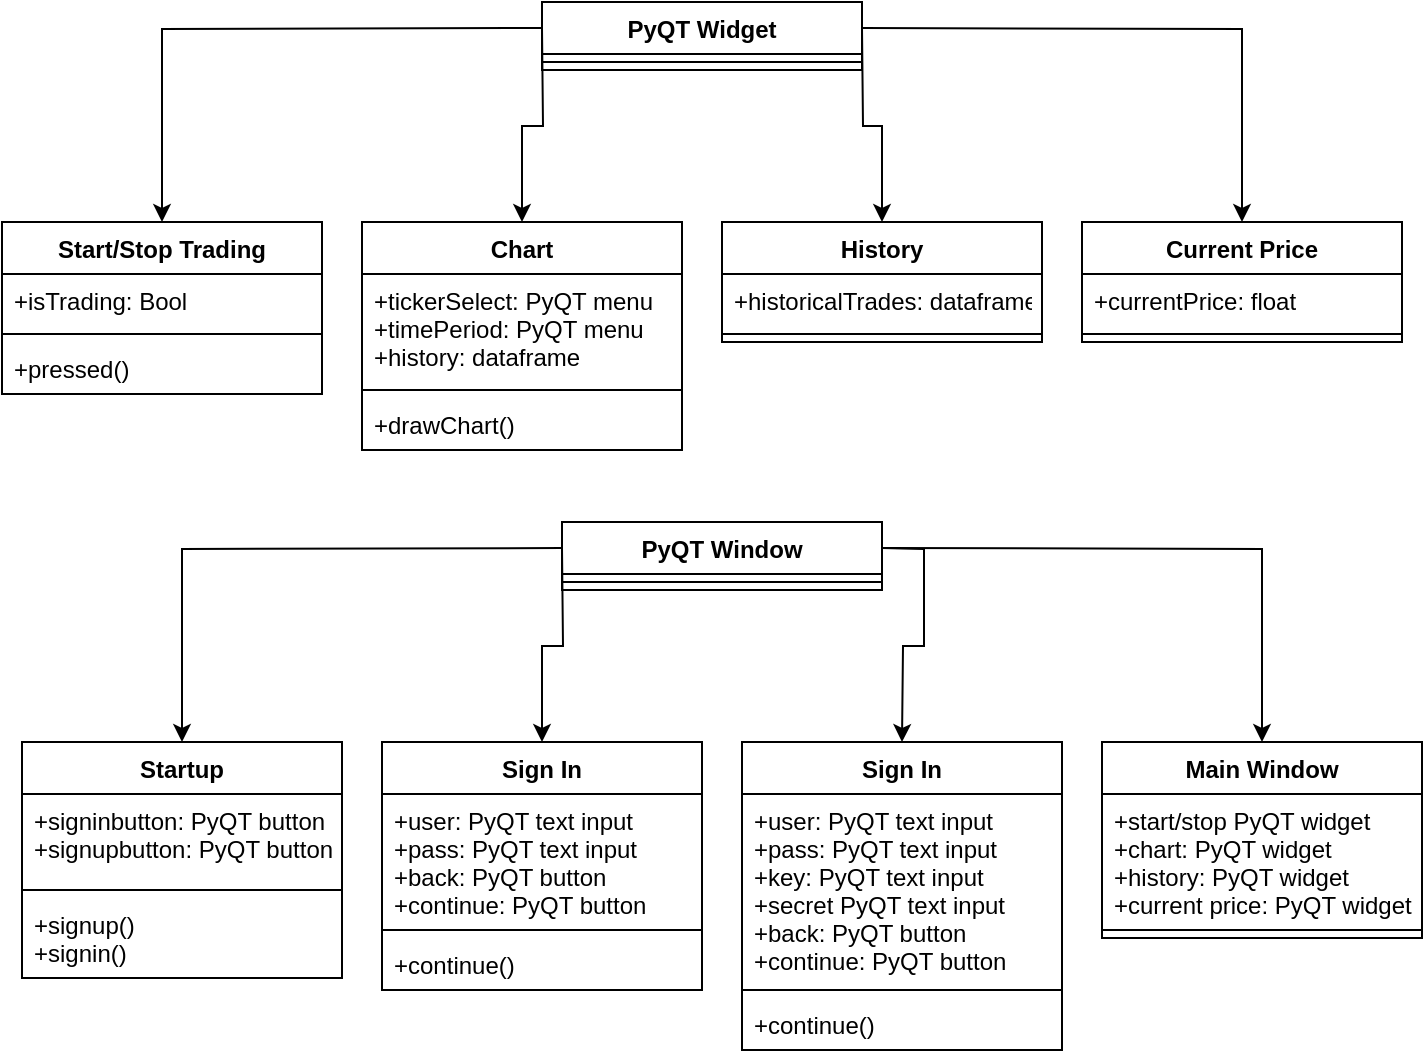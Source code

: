 <mxfile version="16.6.6" type="github">
  <diagram name="Page-1" id="9f46799a-70d6-7492-0946-bef42562c5a5">
    <mxGraphModel dx="857" dy="614" grid="1" gridSize="10" guides="1" tooltips="1" connect="1" arrows="1" fold="1" page="1" pageScale="1" pageWidth="1100" pageHeight="850" background="none" math="0" shadow="0">
      <root>
        <mxCell id="0" />
        <mxCell id="1" parent="0" />
        <mxCell id="QinOQSKRc2QjjOlRi2kG-5" value="Start/Stop Trading" style="swimlane;fontStyle=1;align=center;verticalAlign=top;childLayout=stackLayout;horizontal=1;startSize=26;horizontalStack=0;resizeParent=1;resizeParentMax=0;resizeLast=0;collapsible=1;marginBottom=0;" vertex="1" parent="1">
          <mxGeometry x="110" y="200" width="160" height="86" as="geometry" />
        </mxCell>
        <mxCell id="QinOQSKRc2QjjOlRi2kG-6" value="+isTrading: Bool" style="text;strokeColor=none;fillColor=none;align=left;verticalAlign=top;spacingLeft=4;spacingRight=4;overflow=hidden;rotatable=0;points=[[0,0.5],[1,0.5]];portConstraint=eastwest;" vertex="1" parent="QinOQSKRc2QjjOlRi2kG-5">
          <mxGeometry y="26" width="160" height="26" as="geometry" />
        </mxCell>
        <mxCell id="QinOQSKRc2QjjOlRi2kG-7" value="" style="line;strokeWidth=1;fillColor=none;align=left;verticalAlign=middle;spacingTop=-1;spacingLeft=3;spacingRight=3;rotatable=0;labelPosition=right;points=[];portConstraint=eastwest;" vertex="1" parent="QinOQSKRc2QjjOlRi2kG-5">
          <mxGeometry y="52" width="160" height="8" as="geometry" />
        </mxCell>
        <mxCell id="QinOQSKRc2QjjOlRi2kG-8" value="+pressed()" style="text;strokeColor=none;fillColor=none;align=left;verticalAlign=top;spacingLeft=4;spacingRight=4;overflow=hidden;rotatable=0;points=[[0,0.5],[1,0.5]];portConstraint=eastwest;" vertex="1" parent="QinOQSKRc2QjjOlRi2kG-5">
          <mxGeometry y="60" width="160" height="26" as="geometry" />
        </mxCell>
        <mxCell id="QinOQSKRc2QjjOlRi2kG-9" value="Chart" style="swimlane;fontStyle=1;align=center;verticalAlign=top;childLayout=stackLayout;horizontal=1;startSize=26;horizontalStack=0;resizeParent=1;resizeParentMax=0;resizeLast=0;collapsible=1;marginBottom=0;" vertex="1" parent="1">
          <mxGeometry x="290" y="200" width="160" height="114" as="geometry" />
        </mxCell>
        <mxCell id="QinOQSKRc2QjjOlRi2kG-10" value="+tickerSelect: PyQT menu&#xa;+timePeriod: PyQT menu&#xa;+history: dataframe" style="text;strokeColor=none;fillColor=none;align=left;verticalAlign=top;spacingLeft=4;spacingRight=4;overflow=hidden;rotatable=0;points=[[0,0.5],[1,0.5]];portConstraint=eastwest;" vertex="1" parent="QinOQSKRc2QjjOlRi2kG-9">
          <mxGeometry y="26" width="160" height="54" as="geometry" />
        </mxCell>
        <mxCell id="QinOQSKRc2QjjOlRi2kG-11" value="" style="line;strokeWidth=1;fillColor=none;align=left;verticalAlign=middle;spacingTop=-1;spacingLeft=3;spacingRight=3;rotatable=0;labelPosition=right;points=[];portConstraint=eastwest;" vertex="1" parent="QinOQSKRc2QjjOlRi2kG-9">
          <mxGeometry y="80" width="160" height="8" as="geometry" />
        </mxCell>
        <mxCell id="QinOQSKRc2QjjOlRi2kG-12" value="+drawChart()" style="text;strokeColor=none;fillColor=none;align=left;verticalAlign=top;spacingLeft=4;spacingRight=4;overflow=hidden;rotatable=0;points=[[0,0.5],[1,0.5]];portConstraint=eastwest;" vertex="1" parent="QinOQSKRc2QjjOlRi2kG-9">
          <mxGeometry y="88" width="160" height="26" as="geometry" />
        </mxCell>
        <mxCell id="QinOQSKRc2QjjOlRi2kG-13" value="History" style="swimlane;fontStyle=1;align=center;verticalAlign=top;childLayout=stackLayout;horizontal=1;startSize=26;horizontalStack=0;resizeParent=1;resizeParentMax=0;resizeLast=0;collapsible=1;marginBottom=0;" vertex="1" parent="1">
          <mxGeometry x="470" y="200" width="160" height="60" as="geometry" />
        </mxCell>
        <mxCell id="QinOQSKRc2QjjOlRi2kG-14" value="+historicalTrades: dataframe" style="text;strokeColor=none;fillColor=none;align=left;verticalAlign=top;spacingLeft=4;spacingRight=4;overflow=hidden;rotatable=0;points=[[0,0.5],[1,0.5]];portConstraint=eastwest;" vertex="1" parent="QinOQSKRc2QjjOlRi2kG-13">
          <mxGeometry y="26" width="160" height="26" as="geometry" />
        </mxCell>
        <mxCell id="QinOQSKRc2QjjOlRi2kG-15" value="" style="line;strokeWidth=1;fillColor=none;align=left;verticalAlign=middle;spacingTop=-1;spacingLeft=3;spacingRight=3;rotatable=0;labelPosition=right;points=[];portConstraint=eastwest;" vertex="1" parent="QinOQSKRc2QjjOlRi2kG-13">
          <mxGeometry y="52" width="160" height="8" as="geometry" />
        </mxCell>
        <mxCell id="QinOQSKRc2QjjOlRi2kG-17" value="Current Price" style="swimlane;fontStyle=1;align=center;verticalAlign=top;childLayout=stackLayout;horizontal=1;startSize=26;horizontalStack=0;resizeParent=1;resizeParentMax=0;resizeLast=0;collapsible=1;marginBottom=0;" vertex="1" parent="1">
          <mxGeometry x="650" y="200" width="160" height="60" as="geometry" />
        </mxCell>
        <mxCell id="QinOQSKRc2QjjOlRi2kG-18" value="+currentPrice: float" style="text;strokeColor=none;fillColor=none;align=left;verticalAlign=top;spacingLeft=4;spacingRight=4;overflow=hidden;rotatable=0;points=[[0,0.5],[1,0.5]];portConstraint=eastwest;" vertex="1" parent="QinOQSKRc2QjjOlRi2kG-17">
          <mxGeometry y="26" width="160" height="26" as="geometry" />
        </mxCell>
        <mxCell id="QinOQSKRc2QjjOlRi2kG-19" value="" style="line;strokeWidth=1;fillColor=none;align=left;verticalAlign=middle;spacingTop=-1;spacingLeft=3;spacingRight=3;rotatable=0;labelPosition=right;points=[];portConstraint=eastwest;" vertex="1" parent="QinOQSKRc2QjjOlRi2kG-17">
          <mxGeometry y="52" width="160" height="8" as="geometry" />
        </mxCell>
        <mxCell id="QinOQSKRc2QjjOlRi2kG-21" value="PyQT Widget" style="swimlane;fontStyle=1;align=center;verticalAlign=top;childLayout=stackLayout;horizontal=1;startSize=26;horizontalStack=0;resizeParent=1;resizeParentMax=0;resizeLast=0;collapsible=1;marginBottom=0;" vertex="1" parent="1">
          <mxGeometry x="380" y="90" width="160" height="34" as="geometry" />
        </mxCell>
        <mxCell id="QinOQSKRc2QjjOlRi2kG-23" value="" style="line;strokeWidth=1;fillColor=none;align=left;verticalAlign=middle;spacingTop=-1;spacingLeft=3;spacingRight=3;rotatable=0;labelPosition=right;points=[];portConstraint=eastwest;" vertex="1" parent="QinOQSKRc2QjjOlRi2kG-21">
          <mxGeometry y="26" width="160" height="8" as="geometry" />
        </mxCell>
        <mxCell id="QinOQSKRc2QjjOlRi2kG-26" style="edgeStyle=orthogonalEdgeStyle;rounded=0;orthogonalLoop=1;jettySize=auto;html=1;exitX=0;exitY=0.5;exitDx=0;exitDy=0;entryX=0.5;entryY=0;entryDx=0;entryDy=0;" edge="1" parent="1" target="QinOQSKRc2QjjOlRi2kG-5">
          <mxGeometry relative="1" as="geometry">
            <mxPoint x="380" y="103.0" as="sourcePoint" />
          </mxGeometry>
        </mxCell>
        <mxCell id="QinOQSKRc2QjjOlRi2kG-27" style="edgeStyle=orthogonalEdgeStyle;rounded=0;orthogonalLoop=1;jettySize=auto;html=1;exitX=0;exitY=0.5;exitDx=0;exitDy=0;entryX=0.5;entryY=0;entryDx=0;entryDy=0;" edge="1" parent="1" target="QinOQSKRc2QjjOlRi2kG-9">
          <mxGeometry relative="1" as="geometry">
            <mxPoint x="380" y="103.0" as="sourcePoint" />
          </mxGeometry>
        </mxCell>
        <mxCell id="QinOQSKRc2QjjOlRi2kG-28" style="edgeStyle=orthogonalEdgeStyle;rounded=0;orthogonalLoop=1;jettySize=auto;html=1;exitX=1;exitY=0.5;exitDx=0;exitDy=0;entryX=0.5;entryY=0;entryDx=0;entryDy=0;" edge="1" parent="1" target="QinOQSKRc2QjjOlRi2kG-13">
          <mxGeometry relative="1" as="geometry">
            <mxPoint x="540" y="103.0" as="sourcePoint" />
          </mxGeometry>
        </mxCell>
        <mxCell id="QinOQSKRc2QjjOlRi2kG-29" style="edgeStyle=orthogonalEdgeStyle;rounded=0;orthogonalLoop=1;jettySize=auto;html=1;exitX=1;exitY=0.5;exitDx=0;exitDy=0;entryX=0.5;entryY=0;entryDx=0;entryDy=0;" edge="1" parent="1" target="QinOQSKRc2QjjOlRi2kG-17">
          <mxGeometry relative="1" as="geometry">
            <mxPoint x="540" y="103.0" as="sourcePoint" />
          </mxGeometry>
        </mxCell>
        <mxCell id="QinOQSKRc2QjjOlRi2kG-30" value="Startup" style="swimlane;fontStyle=1;align=center;verticalAlign=top;childLayout=stackLayout;horizontal=1;startSize=26;horizontalStack=0;resizeParent=1;resizeParentMax=0;resizeLast=0;collapsible=1;marginBottom=0;" vertex="1" parent="1">
          <mxGeometry x="120" y="460" width="160" height="118" as="geometry" />
        </mxCell>
        <mxCell id="QinOQSKRc2QjjOlRi2kG-31" value="+signinbutton: PyQT button&#xa;+signupbutton: PyQT button" style="text;strokeColor=none;fillColor=none;align=left;verticalAlign=top;spacingLeft=4;spacingRight=4;overflow=hidden;rotatable=0;points=[[0,0.5],[1,0.5]];portConstraint=eastwest;" vertex="1" parent="QinOQSKRc2QjjOlRi2kG-30">
          <mxGeometry y="26" width="160" height="44" as="geometry" />
        </mxCell>
        <mxCell id="QinOQSKRc2QjjOlRi2kG-32" value="" style="line;strokeWidth=1;fillColor=none;align=left;verticalAlign=middle;spacingTop=-1;spacingLeft=3;spacingRight=3;rotatable=0;labelPosition=right;points=[];portConstraint=eastwest;" vertex="1" parent="QinOQSKRc2QjjOlRi2kG-30">
          <mxGeometry y="70" width="160" height="8" as="geometry" />
        </mxCell>
        <mxCell id="QinOQSKRc2QjjOlRi2kG-33" value="+signup()&#xa;+signin()" style="text;strokeColor=none;fillColor=none;align=left;verticalAlign=top;spacingLeft=4;spacingRight=4;overflow=hidden;rotatable=0;points=[[0,0.5],[1,0.5]];portConstraint=eastwest;" vertex="1" parent="QinOQSKRc2QjjOlRi2kG-30">
          <mxGeometry y="78" width="160" height="40" as="geometry" />
        </mxCell>
        <mxCell id="QinOQSKRc2QjjOlRi2kG-34" value="Sign In" style="swimlane;fontStyle=1;align=center;verticalAlign=top;childLayout=stackLayout;horizontal=1;startSize=26;horizontalStack=0;resizeParent=1;resizeParentMax=0;resizeLast=0;collapsible=1;marginBottom=0;" vertex="1" parent="1">
          <mxGeometry x="300" y="460" width="160" height="124" as="geometry" />
        </mxCell>
        <mxCell id="QinOQSKRc2QjjOlRi2kG-35" value="+user: PyQT text input&#xa;+pass: PyQT text input&#xa;+back: PyQT button&#xa;+continue: PyQT button" style="text;strokeColor=none;fillColor=none;align=left;verticalAlign=top;spacingLeft=4;spacingRight=4;overflow=hidden;rotatable=0;points=[[0,0.5],[1,0.5]];portConstraint=eastwest;" vertex="1" parent="QinOQSKRc2QjjOlRi2kG-34">
          <mxGeometry y="26" width="160" height="64" as="geometry" />
        </mxCell>
        <mxCell id="QinOQSKRc2QjjOlRi2kG-36" value="" style="line;strokeWidth=1;fillColor=none;align=left;verticalAlign=middle;spacingTop=-1;spacingLeft=3;spacingRight=3;rotatable=0;labelPosition=right;points=[];portConstraint=eastwest;" vertex="1" parent="QinOQSKRc2QjjOlRi2kG-34">
          <mxGeometry y="90" width="160" height="8" as="geometry" />
        </mxCell>
        <mxCell id="QinOQSKRc2QjjOlRi2kG-37" value="+continue()" style="text;strokeColor=none;fillColor=none;align=left;verticalAlign=top;spacingLeft=4;spacingRight=4;overflow=hidden;rotatable=0;points=[[0,0.5],[1,0.5]];portConstraint=eastwest;" vertex="1" parent="QinOQSKRc2QjjOlRi2kG-34">
          <mxGeometry y="98" width="160" height="26" as="geometry" />
        </mxCell>
        <mxCell id="QinOQSKRc2QjjOlRi2kG-41" value="Main Window" style="swimlane;fontStyle=1;align=center;verticalAlign=top;childLayout=stackLayout;horizontal=1;startSize=26;horizontalStack=0;resizeParent=1;resizeParentMax=0;resizeLast=0;collapsible=1;marginBottom=0;" vertex="1" parent="1">
          <mxGeometry x="660" y="460" width="160" height="98" as="geometry" />
        </mxCell>
        <mxCell id="QinOQSKRc2QjjOlRi2kG-42" value="+start/stop PyQT widget&#xa;+chart: PyQT widget&#xa;+history: PyQT widget&#xa;+current price: PyQT widget" style="text;strokeColor=none;fillColor=none;align=left;verticalAlign=top;spacingLeft=4;spacingRight=4;overflow=hidden;rotatable=0;points=[[0,0.5],[1,0.5]];portConstraint=eastwest;" vertex="1" parent="QinOQSKRc2QjjOlRi2kG-41">
          <mxGeometry y="26" width="160" height="64" as="geometry" />
        </mxCell>
        <mxCell id="QinOQSKRc2QjjOlRi2kG-43" value="" style="line;strokeWidth=1;fillColor=none;align=left;verticalAlign=middle;spacingTop=-1;spacingLeft=3;spacingRight=3;rotatable=0;labelPosition=right;points=[];portConstraint=eastwest;" vertex="1" parent="QinOQSKRc2QjjOlRi2kG-41">
          <mxGeometry y="90" width="160" height="8" as="geometry" />
        </mxCell>
        <mxCell id="QinOQSKRc2QjjOlRi2kG-44" value="PyQT Window" style="swimlane;fontStyle=1;align=center;verticalAlign=top;childLayout=stackLayout;horizontal=1;startSize=26;horizontalStack=0;resizeParent=1;resizeParentMax=0;resizeLast=0;collapsible=1;marginBottom=0;" vertex="1" parent="1">
          <mxGeometry x="390" y="350" width="160" height="34" as="geometry" />
        </mxCell>
        <mxCell id="QinOQSKRc2QjjOlRi2kG-45" value="" style="line;strokeWidth=1;fillColor=none;align=left;verticalAlign=middle;spacingTop=-1;spacingLeft=3;spacingRight=3;rotatable=0;labelPosition=right;points=[];portConstraint=eastwest;" vertex="1" parent="QinOQSKRc2QjjOlRi2kG-44">
          <mxGeometry y="26" width="160" height="8" as="geometry" />
        </mxCell>
        <mxCell id="QinOQSKRc2QjjOlRi2kG-46" style="edgeStyle=orthogonalEdgeStyle;rounded=0;orthogonalLoop=1;jettySize=auto;html=1;exitX=0;exitY=0.5;exitDx=0;exitDy=0;entryX=0.5;entryY=0;entryDx=0;entryDy=0;" edge="1" parent="1" target="QinOQSKRc2QjjOlRi2kG-30">
          <mxGeometry relative="1" as="geometry">
            <mxPoint x="390" y="363" as="sourcePoint" />
          </mxGeometry>
        </mxCell>
        <mxCell id="QinOQSKRc2QjjOlRi2kG-47" style="edgeStyle=orthogonalEdgeStyle;rounded=0;orthogonalLoop=1;jettySize=auto;html=1;exitX=0;exitY=0.5;exitDx=0;exitDy=0;entryX=0.5;entryY=0;entryDx=0;entryDy=0;" edge="1" parent="1" target="QinOQSKRc2QjjOlRi2kG-34">
          <mxGeometry relative="1" as="geometry">
            <mxPoint x="390" y="363" as="sourcePoint" />
          </mxGeometry>
        </mxCell>
        <mxCell id="QinOQSKRc2QjjOlRi2kG-48" style="edgeStyle=orthogonalEdgeStyle;rounded=0;orthogonalLoop=1;jettySize=auto;html=1;exitX=1;exitY=0.5;exitDx=0;exitDy=0;entryX=0.5;entryY=0;entryDx=0;entryDy=0;" edge="1" parent="1">
          <mxGeometry relative="1" as="geometry">
            <mxPoint x="550" y="363" as="sourcePoint" />
            <mxPoint x="560" y="460" as="targetPoint" />
          </mxGeometry>
        </mxCell>
        <mxCell id="QinOQSKRc2QjjOlRi2kG-49" style="edgeStyle=orthogonalEdgeStyle;rounded=0;orthogonalLoop=1;jettySize=auto;html=1;exitX=1;exitY=0.5;exitDx=0;exitDy=0;entryX=0.5;entryY=0;entryDx=0;entryDy=0;" edge="1" parent="1" target="QinOQSKRc2QjjOlRi2kG-41">
          <mxGeometry relative="1" as="geometry">
            <mxPoint x="550" y="363" as="sourcePoint" />
          </mxGeometry>
        </mxCell>
        <mxCell id="QinOQSKRc2QjjOlRi2kG-50" value="Sign In" style="swimlane;fontStyle=1;align=center;verticalAlign=top;childLayout=stackLayout;horizontal=1;startSize=26;horizontalStack=0;resizeParent=1;resizeParentMax=0;resizeLast=0;collapsible=1;marginBottom=0;" vertex="1" parent="1">
          <mxGeometry x="480" y="460" width="160" height="154" as="geometry" />
        </mxCell>
        <mxCell id="QinOQSKRc2QjjOlRi2kG-51" value="+user: PyQT text input&#xa;+pass: PyQT text input&#xa;+key: PyQT text input&#xa;+secret PyQT text input&#xa;+back: PyQT button&#xa;+continue: PyQT button" style="text;strokeColor=none;fillColor=none;align=left;verticalAlign=top;spacingLeft=4;spacingRight=4;overflow=hidden;rotatable=0;points=[[0,0.5],[1,0.5]];portConstraint=eastwest;" vertex="1" parent="QinOQSKRc2QjjOlRi2kG-50">
          <mxGeometry y="26" width="160" height="94" as="geometry" />
        </mxCell>
        <mxCell id="QinOQSKRc2QjjOlRi2kG-52" value="" style="line;strokeWidth=1;fillColor=none;align=left;verticalAlign=middle;spacingTop=-1;spacingLeft=3;spacingRight=3;rotatable=0;labelPosition=right;points=[];portConstraint=eastwest;" vertex="1" parent="QinOQSKRc2QjjOlRi2kG-50">
          <mxGeometry y="120" width="160" height="8" as="geometry" />
        </mxCell>
        <mxCell id="QinOQSKRc2QjjOlRi2kG-53" value="+continue()" style="text;strokeColor=none;fillColor=none;align=left;verticalAlign=top;spacingLeft=4;spacingRight=4;overflow=hidden;rotatable=0;points=[[0,0.5],[1,0.5]];portConstraint=eastwest;" vertex="1" parent="QinOQSKRc2QjjOlRi2kG-50">
          <mxGeometry y="128" width="160" height="26" as="geometry" />
        </mxCell>
      </root>
    </mxGraphModel>
  </diagram>
</mxfile>
